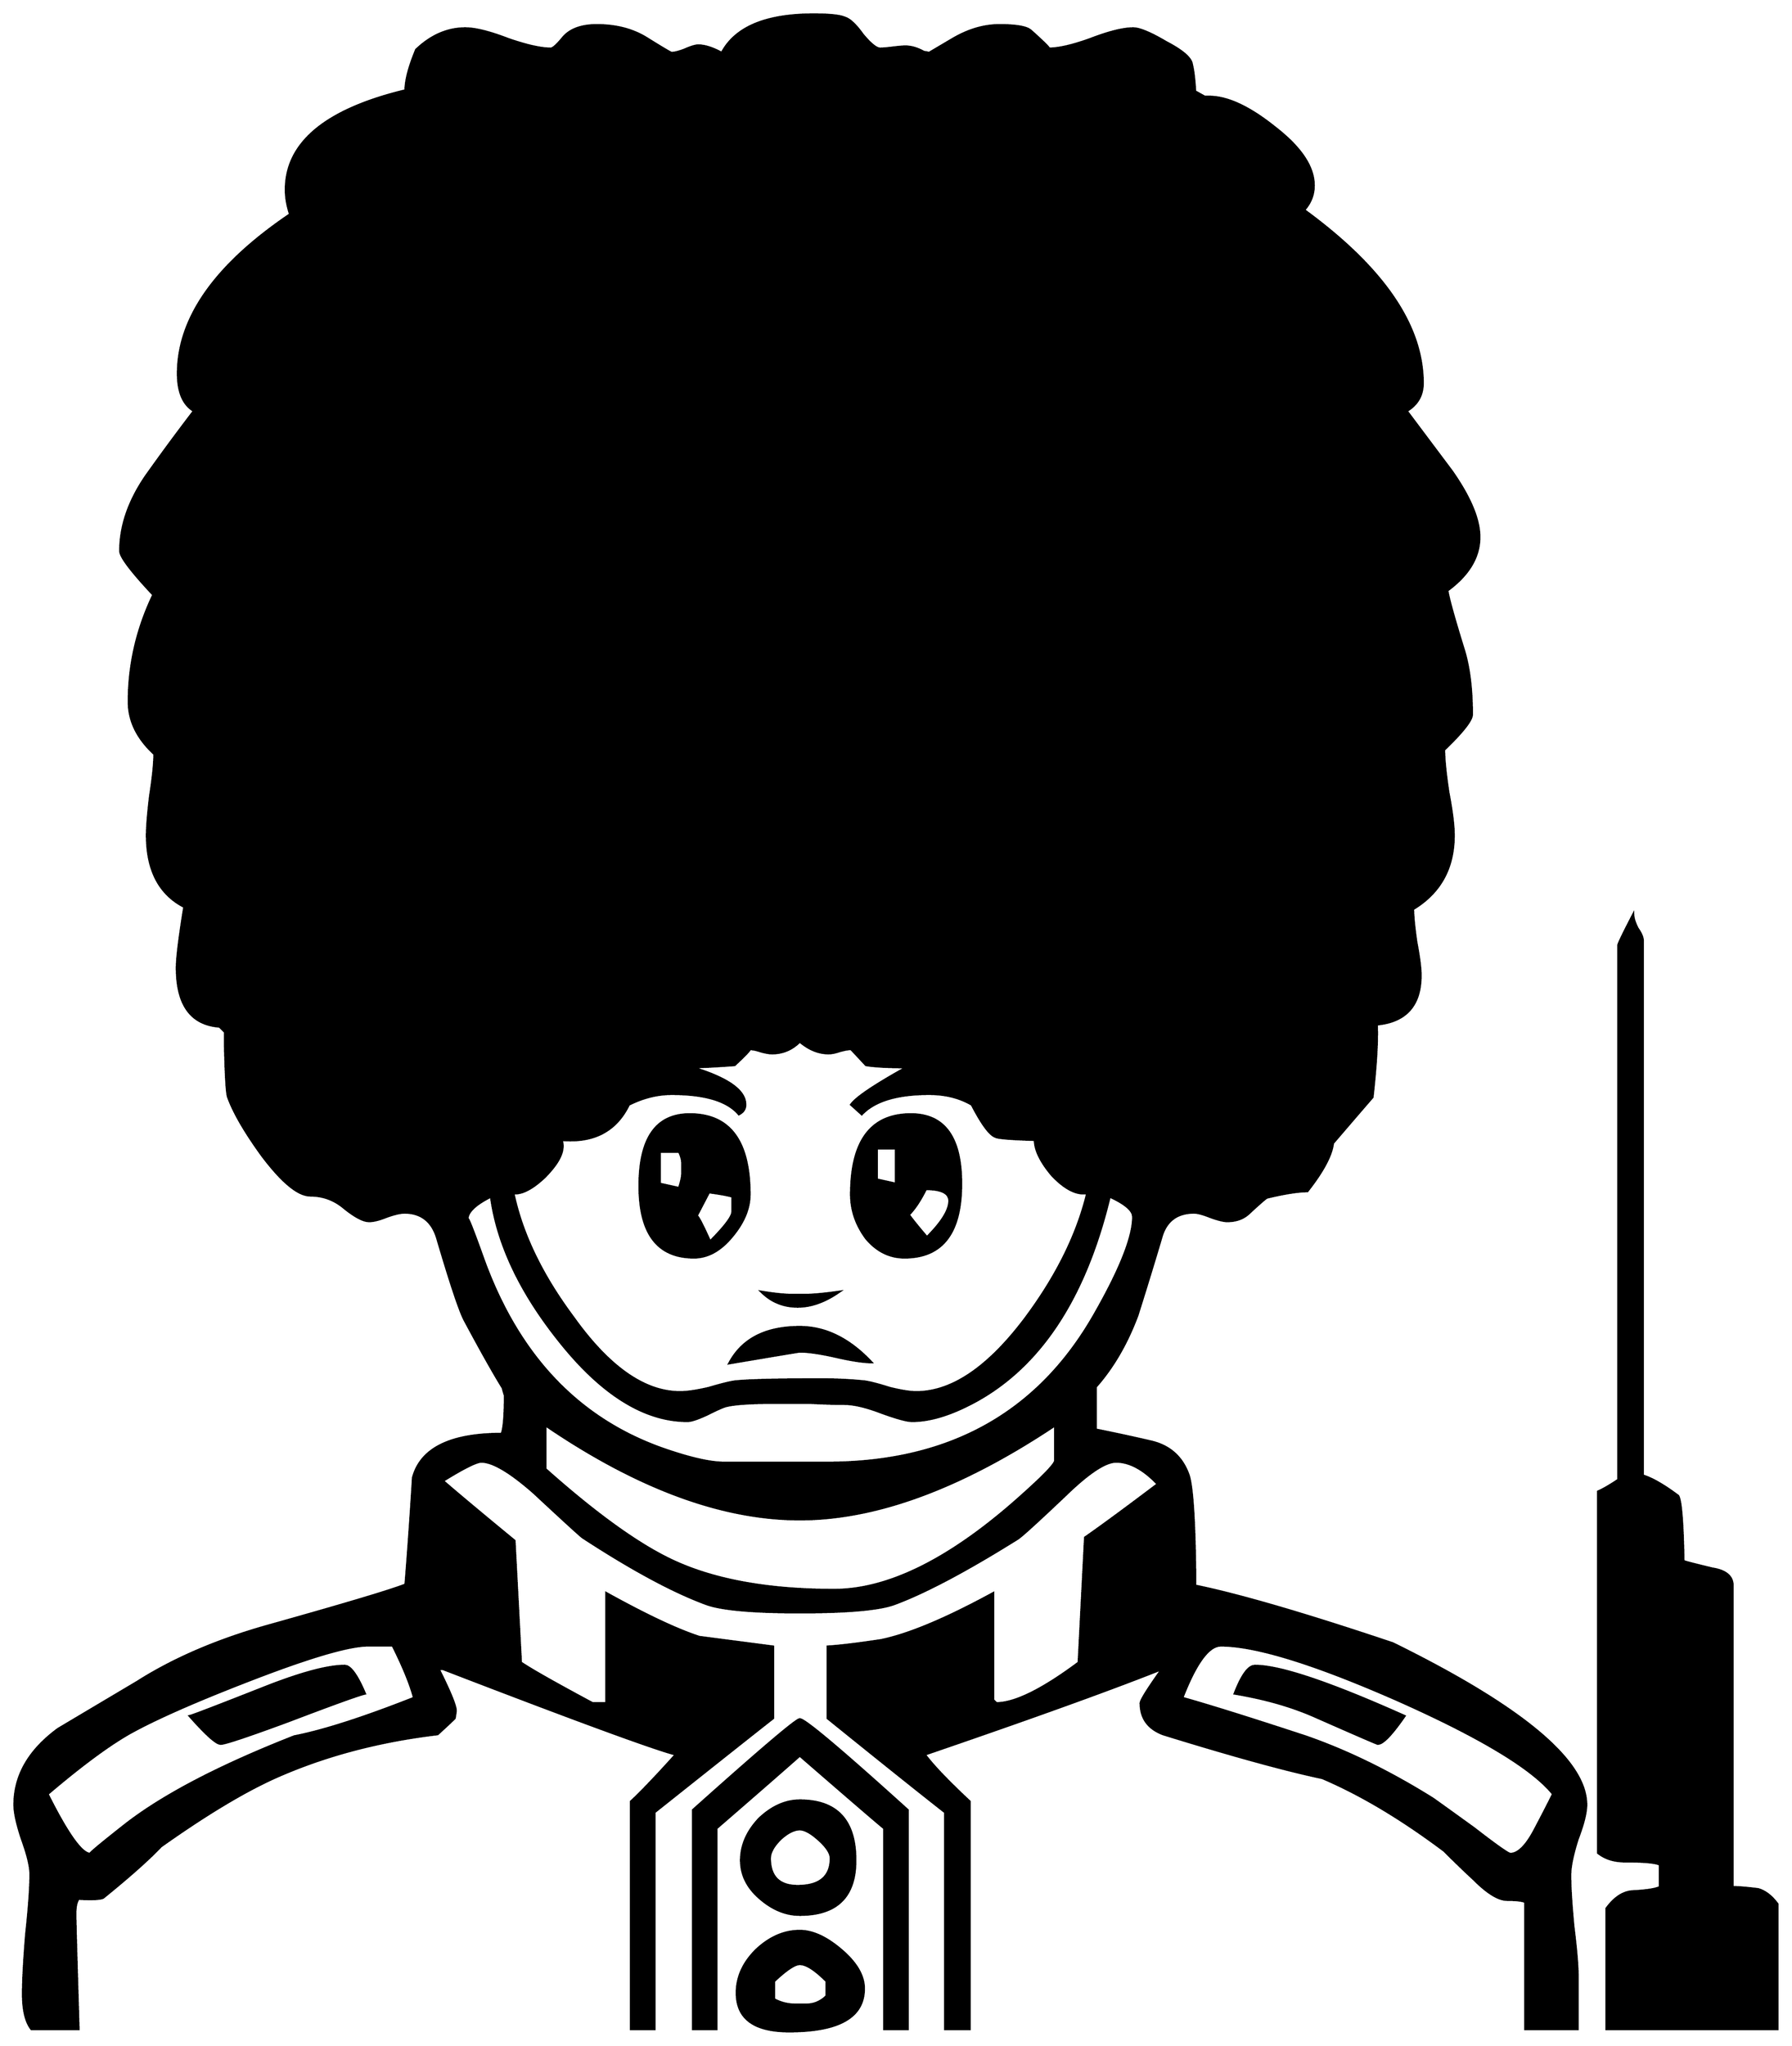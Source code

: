 


\begin{tikzpicture}[y=0.80pt, x=0.80pt, yscale=-1.0, xscale=1.0, inner sep=0pt, outer sep=0pt]
\begin{scope}[shift={(100.0,1711.0)},nonzero rule]
  \path[draw=.,fill=.,line width=1.600pt] (1732.0,354.0) --
    (1572.0,354.0) -- (1572.0,241.0) .. controls (1579.333,231.0)
    and (1587.333,225.667) .. (1596.0,225.0) .. controls
    (1609.333,224.333) and (1618.0,223.0) .. (1622.0,221.0) --
    (1622.0,200.0) .. controls (1618.0,198.0) and (1607.0,197.0)
    .. (1589.0,197.0) .. controls (1579.0,197.0) and
    (1570.667,194.333) .. (1564.0,189.0) -- (1564.0,-149.0) ..
    controls (1568.667,-151.0) and (1575.0,-154.667) ..
    (1583.0,-160.0) -- (1583.0,-660.0) .. controls
    (1583.0,-661.333) and (1587.667,-671.0) .. (1597.0,-689.0) ..
    controls (1597.0,-685.667) and (1598.333,-681.333) ..
    (1601.0,-676.0) .. controls (1604.333,-671.333) and
    (1606.0,-667.333) .. (1606.0,-664.0) -- (1606.0,-164.0) ..
    controls (1614.667,-161.333) and (1625.667,-155.0) ..
    (1639.0,-145.0) .. controls (1641.667,-141.0) and
    (1643.333,-120.667) .. (1644.0,-84.0) .. controls (1645.333,-83.333)
    and (1654.333,-81.0) .. (1671.0,-77.0) .. controls
    (1683.667,-75.0) and (1690.0,-69.667) .. (1690.0,-61.0) --
    (1690.0,221.0) .. controls (1695.333,221.0) and (1703.333,221.667)
    .. (1714.0,223.0) .. controls (1720.667,225.0) and
    (1726.667,229.667) .. (1732.0,237.0) -- (1732.0,354.0) --
    cycle(1553.0,144.0) .. controls (1553.0,151.333) and
    (1550.333,162.0) .. (1545.0,176.0) .. controls (1540.333,190.667)
    and (1538.0,202.0) .. (1538.0,210.0) .. controls
    (1538.0,220.667) and (1539.0,236.667) .. (1541.0,258.0) ..
    controls (1543.667,279.333) and (1545.0,295.333) .. (1545.0,306.0)
    -- (1545.0,354.0) -- (1496.0,354.0) -- (1496.0,235.0) ..
    controls (1493.333,233.667) and (1487.667,233.0) .. (1479.0,233.0)
    .. controls (1471.0,233.0) and (1460.667,226.667) ..
    (1448.0,214.0) .. controls (1438.667,205.333) and (1429.333,196.333)
    .. (1420.0,187.0) .. controls (1380.0,157.0) and
    (1342.0,134.333) .. (1306.0,119.0) .. controls (1271.333,111.667)
    and (1221.667,98.0) .. (1157.0,78.0) .. controls (1143.0,72.667)
    and (1136.0,63.0) .. (1136.0,49.0) .. controls (1136.0,46.333)
    and (1142.667,35.667) .. (1156.0,17.0) .. controls (1107.333,36.333)
    and (1033.333,63.0) .. (934.0,97.0) .. controls (941.333,107.0)
    and (955.333,121.667) .. (976.0,141.0) -- (976.0,354.0) --
    (953.0,354.0) -- (953.0,151.0) .. controls (928.333,131.667) and
    (891.667,102.333) .. (843.0,63.0) -- (843.0,-4.0) .. controls
    (854.333,-4.667) and (871.0,-6.667) .. (893.0,-10.0) .. controls
    (919.0,-15.333) and (954.0,-30.0) .. (998.0,-54.0) --
    (998.0,46.0) -- (1001.0,49.0) .. controls (1018.333,49.0) and
    (1044.0,36.333) .. (1078.0,11.0) .. controls (1079.333,-15.0)
    and (1081.333,-54.0) .. (1084.0,-106.0) .. controls
    (1099.333,-116.667) and (1122.0,-133.333) .. (1152.0,-156.0) ..
    controls (1138.667,-170.0) and (1125.667,-177.0) ..
    (1113.0,-177.0) .. controls (1103.0,-177.0) and
    (1087.333,-166.667) .. (1066.0,-146.0) .. controls
    (1040.0,-121.333) and (1025.0,-107.667) .. (1021.0,-105.0) ..
    controls (973.0,-75.0) and (934.667,-54.667) .. (906.0,-44.0) ..
    controls (892.0,-38.667) and (862.333,-36.0) .. (817.0,-36.0) ..
    controls (772.333,-36.0) and (743.0,-38.667) .. (729.0,-44.0) ..
    controls (698.333,-55.333) and (660.0,-76.0) .. (614.0,-106.0)
    .. controls (612.0,-107.333) and (596.667,-121.333) ..
    (568.0,-148.0) .. controls (546.0,-167.333) and (529.667,-177.0)
    .. (519.0,-177.0) .. controls (514.333,-177.0) and
    (502.333,-171.0) .. (483.0,-159.0) .. controls (497.667,-146.333)
    and (520.0,-127.667) .. (550.0,-103.0) .. controls
    (551.333,-77.667) and (553.333,-39.667) .. (556.0,11.0) .. controls
    (564.667,17.0) and (587.0,29.667) .. (623.0,49.0) --
    (636.0,49.0) -- (636.0,-54.0) .. controls (673.333,-33.333) and
    (702.333,-19.667) .. (723.0,-13.0) .. controls (738.333,-11.0) and
    (761.333,-8.0) .. (792.0,-4.0) -- (792.0,63.0) .. controls
    (776.667,75.0) and (739.667,104.333) .. (681.0,151.0) --
    (681.0,354.0) -- (659.0,354.0) -- (659.0,141.0) .. controls
    (669.0,131.667) and (683.0,117.0) .. (701.0,97.0) .. controls
    (680.333,91.667) and (607.667,65.0) .. (483.0,17.0) --
    (479.0,17.0) .. controls (489.667,38.333) and (495.0,51.333) ..
    (495.0,56.0) .. controls (495.0,56.667) and (494.667,59.0) ..
    (494.0,63.0) .. controls (490.667,66.333) and (485.333,71.333) ..
    (478.0,78.0) .. controls (422.0,84.667) and (371.0,98.333) ..
    (325.0,119.0) .. controls (295.667,132.333) and (260.333,153.667) ..
    (219.0,183.0) .. controls (207.667,195.0) and (189.667,211.0) ..
    (165.0,231.0) .. controls (162.333,232.333) and (154.667,232.667) ..
    (142.0,232.0) .. controls (140.0,234.667) and (139.0,239.333) ..
    (139.0,246.0) .. controls (139.0,252.0) and (140.0,288.0) ..
    (142.0,354.0) -- (98.0,354.0) .. controls (92.667,347.333) and
    (90.0,336.333) .. (90.0,321.0) .. controls (90.0,308.333) and
    (91.0,289.667) .. (93.0,265.0) .. controls (95.667,240.333) and
    (97.0,221.667) .. (97.0,209.0) .. controls (97.0,201.667) and
    (94.333,190.667) .. (89.0,176.0) .. controls (84.333,162.0) and
    (82.0,151.333) .. (82.0,144.0) .. controls (82.0,116.667) and
    (95.667,93.0) .. (123.0,73.0) .. controls (147.667,58.333) and
    (172.333,43.667) .. (197.0,29.0) .. controls (231.667,7.0) and
    (273.0,-10.667) .. (321.0,-24.0) .. controls (392.333,-44.0) and
    (434.667,-56.667) .. (448.0,-62.0) .. controls (450.667,-95.333) and
    (453.0,-128.667) .. (455.0,-162.0) .. controls (462.333,-189.333)
    and (490.0,-203.0) .. (538.0,-203.0) .. controls
    (540.0,-207.667) and (541.0,-219.667) .. (541.0,-239.0) ..
    controls (540.333,-241.0) and (539.667,-243.333) .. (539.0,-246.0)
    .. controls (530.333,-260.0) and (518.333,-281.333) ..
    (503.0,-310.0) .. controls (498.333,-319.333) and (490.0,-344.333)
    .. (478.0,-385.0) .. controls (473.333,-401.667) and
    (463.0,-410.0) .. (447.0,-410.0) .. controls (443.0,-410.0)
    and (437.333,-408.667) .. (430.0,-406.0) .. controls
    (423.333,-403.333) and (418.0,-402.0) .. (414.0,-402.0) ..
    controls (408.667,-402.0) and (401.0,-406.0) .. (391.0,-414.0)
    .. controls (381.667,-422.0) and (371.0,-426.0) ..
    (359.0,-426.0) .. controls (347.667,-426.0) and (332.667,-438.333)
    .. (314.0,-463.0) .. controls (298.0,-485.0) and
    (287.333,-503.333) .. (282.0,-518.0) .. controls (280.667,-521.333)
    and (279.667,-538.0) .. (279.0,-568.0) -- (279.0,-579.0) --
    (274.0,-584.0) .. controls (247.333,-586.0) and (234.0,-604.333)
    .. (234.0,-639.0) .. controls (234.0,-648.333) and
    (236.333,-667.333) .. (241.0,-696.0) .. controls (217.667,-708.0)
    and (206.0,-730.333) .. (206.0,-763.0) .. controls
    (206.0,-771.0) and (207.0,-783.333) .. (209.0,-800.0) ..
    controls (211.667,-817.333) and (213.0,-830.333) .. (213.0,-839.0)
    .. controls (197.0,-853.667) and (189.0,-870.0) ..
    (189.0,-888.0) .. controls (189.0,-922.667) and (196.667,-956.0)
    .. (212.0,-988.0) .. controls (191.333,-1010.0) and
    (181.0,-1023.667) .. (181.0,-1029.0) .. controls
    (181.0,-1052.333) and (189.0,-1075.667) .. (205.0,-1099.0) ..
    controls (219.667,-1119.667) and (234.667,-1140.0) ..
    (250.0,-1160.0) .. controls (240.0,-1166.0) and
    (235.0,-1177.667) .. (235.0,-1195.0) .. controls
    (235.0,-1247.0) and (270.0,-1296.667) .. (340.0,-1344.0) ..
    controls (337.333,-1352.0) and (336.0,-1359.667) ..
    (336.0,-1367.0) .. controls (336.0,-1411.0) and
    (373.333,-1442.0) .. (448.0,-1460.0) .. controls
    (448.0,-1469.333) and (451.333,-1482.0) .. (458.0,-1498.0) ..
    controls (472.0,-1511.333) and (487.333,-1518.0) ..
    (504.0,-1518.0) .. controls (513.333,-1518.0) and
    (526.667,-1514.667) .. (544.0,-1508.0) .. controls
    (561.333,-1502.0) and (574.667,-1499.0) .. (584.0,-1499.0) ..
    controls (586.0,-1499.0) and (590.0,-1502.667) ..
    (596.0,-1510.0) .. controls (602.667,-1517.333) and
    (613.0,-1521.0) .. (627.0,-1521.0) .. controls
    (645.667,-1521.0) and (661.667,-1516.667) .. (675.0,-1508.0) ..
    controls (689.0,-1499.333) and (696.333,-1495.0) ..
    (697.0,-1495.0) .. controls (699.667,-1495.0) and
    (703.667,-1496.0) .. (709.0,-1498.0) .. controls
    (715.0,-1500.667) and (719.333,-1502.0) .. (722.0,-1502.0) ..
    controls (728.0,-1502.0) and (735.333,-1499.667) ..
    (744.0,-1495.0) .. controls (756.667,-1519.0) and
    (785.333,-1531.0) .. (830.0,-1531.0) .. controls
    (844.667,-1531.0) and (854.333,-1530.0) .. (859.0,-1528.0) ..
    controls (863.667,-1526.667) and (869.333,-1521.333) ..
    (876.0,-1512.0) .. controls (883.333,-1503.333) and
    (888.667,-1499.0) .. (892.0,-1499.0) .. controls
    (894.667,-1499.0) and (898.667,-1499.333) .. (904.0,-1500.0) ..
    controls (909.333,-1500.667) and (913.333,-1501.0) ..
    (916.0,-1501.0) .. controls (921.333,-1501.0) and
    (927.0,-1499.333) .. (933.0,-1496.0) -- (932.0,-1496.0) ..
    controls (933.333,-1496.0) and (935.333,-1495.667) ..
    (938.0,-1495.0) .. controls (938.0,-1495.0) and
    (945.333,-1499.333) .. (960.0,-1508.0) .. controls
    (974.667,-1516.667) and (989.333,-1521.0) .. (1004.0,-1521.0) ..
    controls (1019.333,-1521.0) and (1029.0,-1519.333) ..
    (1033.0,-1516.0) .. controls (1045.667,-1504.667) and
    (1051.333,-1499.0) .. (1050.0,-1499.0) .. controls
    (1059.333,-1499.0) and (1072.333,-1502.0) .. (1089.0,-1508.0) ..
    controls (1106.333,-1514.667) and (1119.667,-1518.0) ..
    (1129.0,-1518.0) .. controls (1135.0,-1518.0) and
    (1145.333,-1513.667) .. (1160.0,-1505.0) .. controls
    (1175.333,-1497.0) and (1183.333,-1490.0) .. (1184.0,-1484.0) ..
    controls (1185.333,-1478.667) and (1186.333,-1470.333) ..
    (1187.0,-1459.0) -- (1196.0,-1454.0) -- (1200.0,-1454.0) ..
    controls (1217.333,-1454.0) and (1238.0,-1444.333) ..
    (1262.0,-1425.0) .. controls (1286.0,-1406.333) and
    (1298.0,-1388.333) .. (1298.0,-1371.0) .. controls
    (1298.0,-1362.333) and (1295.0,-1354.667) .. (1289.0,-1348.0) ..
    controls (1363.0,-1294.0) and (1400.0,-1240.0) ..
    (1400.0,-1186.0) .. controls (1400.0,-1174.667) and
    (1395.0,-1166.0) .. (1385.0,-1160.0) .. controls
    (1399.0,-1141.333) and (1413.0,-1122.667) .. (1427.0,-1104.0) ..
    controls (1444.333,-1079.333) and (1453.0,-1058.667) ..
    (1453.0,-1042.0) .. controls (1453.0,-1023.333) and
    (1443.0,-1006.667) .. (1423.0,-992.0) .. controls
    (1424.333,-984.0) and (1429.333,-966.0) .. (1438.0,-938.0) ..
    controls (1443.333,-921.333) and (1446.0,-900.667) ..
    (1446.0,-876.0) .. controls (1446.0,-870.667) and
    (1437.333,-859.667) .. (1420.0,-843.0) .. controls
    (1420.0,-834.333) and (1421.333,-821.0) .. (1424.0,-803.0) ..
    controls (1427.333,-785.667) and (1429.0,-772.333) ..
    (1429.0,-763.0) .. controls (1429.0,-732.333) and
    (1416.333,-709.333) .. (1391.0,-694.0) .. controls
    (1391.0,-687.333) and (1392.0,-677.0) .. (1394.0,-663.0) ..
    controls (1396.667,-649.0) and (1398.0,-638.667) ..
    (1398.0,-632.0) .. controls (1398.0,-604.0) and
    (1384.333,-588.667) .. (1357.0,-586.0) .. controls
    (1357.667,-570.667) and (1356.333,-548.0) .. (1353.0,-518.0) ..
    controls (1344.333,-508.0) and (1332.0,-493.667) ..
    (1316.0,-475.0) .. controls (1314.667,-463.667) and
    (1306.667,-448.667) .. (1292.0,-430.0) .. controls
    (1283.333,-430.0) and (1270.667,-428.0) .. (1254.0,-424.0) ..
    controls (1252.0,-422.667) and (1246.667,-418.0) ..
    (1238.0,-410.0) .. controls (1232.667,-404.667) and
    (1225.667,-402.0) .. (1217.0,-402.0) .. controls
    (1213.667,-402.0) and (1208.333,-403.333) .. (1201.0,-406.0) ..
    controls (1194.333,-408.667) and (1189.333,-410.0) ..
    (1186.0,-410.0) .. controls (1170.667,-410.0) and
    (1160.667,-403.0) .. (1156.0,-389.0) .. controls
    (1148.667,-364.333) and (1141.0,-339.333) .. (1133.0,-314.0) ..
    controls (1123.0,-287.333) and (1110.0,-265.0) ..
    (1094.0,-247.0) -- (1094.0,-207.0) .. controls
    (1110.667,-203.667) and (1127.667,-200.0) .. (1145.0,-196.0) ..
    controls (1163.0,-192.0) and (1175.0,-181.333) ..
    (1181.0,-164.0) .. controls (1184.333,-153.333) and
    (1186.333,-124.0) .. (1187.0,-76.0) -- (1187.0,-61.0) ..
    controls (1229.0,-52.333) and (1290.667,-34.333) .. (1372.0,-7.0)
    .. controls (1492.667,52.333) and (1553.0,102.667) ..
    (1553.0,144.0) -- cycle(869.0,196.0) .. controls
    (869.0,230.0) and (851.667,247.0) .. (817.0,247.0) .. controls
    (803.667,247.0) and (791.0,241.667) .. (779.0,231.0) .. controls
    (767.667,221.0) and (762.0,209.333) .. (762.0,196.0) .. controls
    (762.0,182.0) and (767.667,169.0) .. (779.0,157.0) .. controls
    (791.0,145.667) and (803.667,140.0) .. (817.0,140.0) .. controls
    (851.667,140.0) and (869.0,158.667) .. (869.0,196.0) --
    cycle(918.0,354.0) -- (896.0,354.0) -- (896.0,166.0) ..
    controls (888.667,160.0) and (862.333,137.333) .. (817.0,98.0) ..
    controls (799.667,113.333) and (773.667,136.0) .. (739.0,166.0) --
    (739.0,354.0) -- (717.0,354.0) -- (717.0,149.0) .. controls
    (780.333,92.333) and (813.667,64.0) .. (817.0,64.0) .. controls
    (821.667,64.0) and (855.333,92.333) .. (918.0,149.0) --
    (918.0,354.0) -- cycle(877.0,316.0) .. controls
    (877.0,342.667) and (853.667,356.0) .. (807.0,356.0) .. controls
    (774.333,356.0) and (758.0,344.0) .. (758.0,320.0) .. controls
    (758.0,305.333) and (764.0,292.0) .. (776.0,280.0) .. controls
    (788.667,268.0) and (802.333,262.0) .. (817.0,262.0) .. controls
    (829.0,262.0) and (842.0,268.0) .. (856.0,280.0) .. controls
    (870.0,292.0) and (877.0,304.0) .. (877.0,316.0) --
    cycle(1522.0,134.0) .. controls (1502.667,110.0) and
    (1454.0,80.667) .. (1376.0,46.0) .. controls (1298.667,12.0) and
    (1243.667,-5.0) .. (1211.0,-5.0) .. controls (1199.667,-5.0) and
    (1187.667,11.333) .. (1175.0,44.0) .. controls (1201.0,51.333) and
    (1239.333,63.333) .. (1290.0,80.0) .. controls (1328.667,93.333) and
    (1368.333,112.667) .. (1409.0,138.0) .. controls (1411.0,139.333)
    and (1424.0,148.667) .. (1448.0,166.0) .. controls
    (1468.667,182.0) and (1480.0,190.0) .. (1482.0,190.0) ..
    controls (1489.333,190.0) and (1497.0,182.333) .. (1505.0,167.0)
    .. controls (1511.0,155.667) and (1516.667,144.667) ..
    (1522.0,134.0) -- cycle(1086.0,-428.0) -- (1084.0,-428.0) ..
    controls (1074.667,-427.333) and (1064.333,-433.0) ..
    (1053.0,-445.0) .. controls (1042.333,-457.667) and
    (1037.0,-468.667) .. (1037.0,-478.0) .. controls
    (1014.333,-478.667) and (1002.0,-479.667) .. (1000.0,-481.0) ..
    controls (994.667,-483.0) and (987.333,-493.0) .. (978.0,-511.0)
    .. controls (966.667,-517.667) and (953.333,-521.0) ..
    (938.0,-521.0) .. controls (908.0,-521.0) and (887.0,-514.667)
    .. (875.0,-502.0) -- (865.0,-511.0) .. controls
    (869.667,-517.667) and (887.0,-529.333) .. (917.0,-546.0) ..
    controls (899.667,-546.0) and (887.0,-546.667) .. (879.0,-548.0)
    .. controls (869.667,-558.0) and (865.0,-563.0) ..
    (865.0,-563.0) .. controls (862.333,-563.0) and (858.667,-562.333)
    .. (854.0,-561.0) .. controls (850.0,-559.667) and
    (846.667,-559.0) .. (844.0,-559.0) .. controls (834.667,-559.0)
    and (825.667,-562.667) .. (817.0,-570.0) .. controls
    (809.667,-562.667) and (801.0,-559.0) .. (791.0,-559.0) ..
    controls (788.333,-559.0) and (784.667,-559.667) .. (780.0,-561.0)
    .. controls (776.0,-562.333) and (772.667,-563.0) ..
    (770.0,-563.0) .. controls (771.333,-563.0) and (766.667,-558.0)
    .. (756.0,-548.0) .. controls (737.333,-546.667) and
    (724.0,-546.0) .. (716.0,-546.0) .. controls (749.333,-536.0)
    and (766.0,-524.333) .. (766.0,-511.0) .. controls
    (766.0,-507.0) and (764.0,-504.0) .. (760.0,-502.0) ..
    controls (749.333,-514.667) and (728.333,-521.0) .. (697.0,-521.0)
    .. controls (683.667,-521.0) and (670.333,-517.667) ..
    (657.0,-511.0) .. controls (645.0,-486.333) and (624.0,-475.333)
    .. (594.0,-478.0) .. controls (594.667,-476.667) and
    (595.0,-474.667) .. (595.0,-472.0) .. controls (595.0,-464.0)
    and (589.333,-454.333) .. (578.0,-443.0) .. controls
    (566.667,-432.333) and (557.0,-427.333) .. (549.0,-428.0) ..
    controls (557.0,-390.0) and (575.667,-351.333) .. (605.0,-312.0)
    .. controls (638.333,-265.333) and (671.667,-242.0) ..
    (705.0,-242.0) .. controls (711.667,-242.0) and (720.667,-243.333)
    .. (732.0,-246.0) .. controls (743.333,-249.333) and
    (751.333,-251.333) .. (756.0,-252.0) .. controls (768.0,-253.333)
    and (795.0,-254.0) .. (837.0,-254.0) .. controls
    (851.667,-254.0) and (865.333,-253.333) .. (878.0,-252.0) ..
    controls (882.667,-251.333) and (890.333,-249.333) .. (901.0,-246.0)
    .. controls (911.667,-243.333) and (920.0,-242.0) ..
    (926.0,-242.0) .. controls (959.333,-242.0) and (993.333,-265.0)
    .. (1028.0,-311.0) .. controls (1057.333,-350.333) and
    (1076.667,-389.333) .. (1086.0,-428.0) -- cycle(1129.0,-406.0)
    .. controls (1129.0,-412.0) and (1121.667,-418.333) ..
    (1107.0,-425.0) .. controls (1083.667,-328.333) and
    (1040.333,-263.667) .. (977.0,-231.0) .. controls (956.333,-220.333)
    and (938.0,-215.0) .. (922.0,-215.0) .. controls
    (917.333,-215.0) and (907.667,-217.667) .. (893.0,-223.0) ..
    controls (879.0,-228.333) and (867.667,-231.0) .. (859.0,-231.0)
    .. controls (851.0,-231.0) and (840.0,-231.333) ..
    (826.0,-232.0) .. controls (812.0,-232.0) and (801.333,-232.0)
    .. (794.0,-232.0) .. controls (771.333,-232.0) and
    (756.0,-231.0) .. (748.0,-229.0) .. controls (745.333,-228.333)
    and (739.333,-225.667) .. (730.0,-221.0) .. controls
    (721.333,-217.0) and (715.333,-215.0) .. (712.0,-215.0) ..
    controls (671.333,-215.0) and (631.0,-240.333) .. (591.0,-291.0)
    .. controls (555.0,-336.333) and (534.0,-381.0) ..
    (528.0,-425.0) .. controls (513.333,-417.667) and (506.0,-410.667)
    .. (506.0,-404.0) .. controls (506.0,-406.667) and
    (510.667,-395.0) .. (520.0,-369.0) .. controls (553.333,-275.0)
    and (611.667,-214.333) .. (695.0,-187.0) .. controls
    (717.0,-179.667) and (734.0,-176.0) .. (746.0,-176.0) --
    (843.0,-176.0) .. controls (957.0,-176.0) and
    (1040.333,-222.333) .. (1093.0,-315.0) .. controls
    (1117.0,-357.0) and (1129.0,-387.333) .. (1129.0,-406.0) --
    cycle(1056.0,-178.0) -- (1056.0,-211.0) .. controls
    (968.0,-152.333) and (888.333,-123.0) .. (817.0,-123.0) ..
    controls (744.333,-123.0) and (665.0,-152.333) .. (579.0,-211.0)
    -- (579.0,-170.0) .. controls (627.667,-126.667) and
    (668.333,-97.667) .. (701.0,-83.0) .. controls (739.667,-65.667) and
    (789.0,-57.0) .. (849.0,-57.0) .. controls (899.667,-57.0) and
    (957.0,-85.333) .. (1021.0,-142.0) .. controls (1044.333,-162.667)
    and (1056.0,-174.667) .. (1056.0,-178.0) -- cycle(846.0,194.0)
    .. controls (846.0,189.333) and (842.333,183.667) .. (835.0,177.0)
    .. controls (827.667,170.333) and (821.667,167.0) .. (817.0,167.0)
    .. controls (811.667,167.0) and (805.667,170.0) .. (799.0,176.0)
    .. controls (792.333,182.667) and (789.0,188.667) .. (789.0,194.0)
    .. controls (789.0,211.333) and (797.667,220.0) .. (815.0,220.0)
    .. controls (835.667,220.0) and (846.0,211.333) .. (846.0,194.0)
    -- cycle(842.0,323.0) -- (842.0,309.0) .. controls
    (831.333,298.333) and (823.0,293.0) .. (817.0,293.0) .. controls
    (812.333,293.0) and (804.333,298.333) .. (793.0,309.0) --
    (793.0,326.0) .. controls (799.0,329.333) and (805.667,331.0) ..
    (813.0,331.0) -- (823.0,331.0) .. controls (830.333,331.0) and
    (836.667,328.333) .. (842.0,323.0) -- cycle(456.0,44.0) ..
    controls (452.667,31.333) and (446.0,15.0) .. (436.0,-5.0) --
    (413.0,-5.0) .. controls (395.0,-5.0) and (357.667,6.0) ..
    (301.0,28.0) .. controls (251.0,47.333) and (214.0,63.667) ..
    (190.0,77.0) .. controls (170.0,88.333) and (144.333,107.333) ..
    (113.0,134.0) .. controls (131.667,171.333) and (145.0,190.0) ..
    (153.0,190.0) .. controls (151.667,190.0) and (162.0,181.333) ..
    (184.0,164.0) .. controls (219.333,136.0) and (272.667,108.0) ..
    (344.0,80.0) .. controls (371.333,74.667) and (408.667,62.667) ..
    (456.0,44.0) -- cycle(968.0,-437.0) .. controls
    (968.0,-391.0) and (950.333,-368.0) .. (915.0,-368.0) ..
    controls (901.0,-368.0) and (889.0,-374.0) .. (879.0,-386.0)
    .. controls (869.667,-398.667) and (865.0,-412.333) ..
    (865.0,-427.0) .. controls (865.0,-477.0) and (883.667,-502.0)
    .. (921.0,-502.0) .. controls (952.333,-502.0) and
    (968.0,-480.333) .. (968.0,-437.0) -- cycle(1383.0,61.0) ..
    controls (1371.0,78.333) and (1362.667,87.0) .. (1358.0,87.0) ..
    controls (1357.333,87.0) and (1337.333,78.333) .. (1298.0,61.0) ..
    controls (1276.667,51.667) and (1252.0,44.667) .. (1224.0,40.0) ..
    controls (1230.667,22.667) and (1237.0,14.0) .. (1243.0,14.0) ..
    controls (1266.333,14.0) and (1313.0,29.667) .. (1383.0,61.0) --
    cycle(770.0,-427.0) .. controls (770.0,-413.667) and
    (764.333,-400.333) .. (753.0,-387.0) .. controls (742.333,-374.333)
    and (730.667,-368.0) .. (718.0,-368.0) .. controls
    (684.0,-368.0) and (667.0,-390.333) .. (667.0,-435.0) ..
    controls (667.0,-479.667) and (682.667,-502.0) .. (714.0,-502.0)
    .. controls (751.333,-502.0) and (770.0,-477.0) ..
    (770.0,-427.0) -- cycle(854.0,-336.0) .. controls
    (840.667,-326.667) and (827.667,-322.0) .. (815.0,-322.0) ..
    controls (801.667,-322.0) and (790.333,-326.667) .. (781.0,-336.0)
    .. controls (793.0,-334.0) and (803.0,-333.0) ..
    (811.0,-333.0) -- (821.0,-333.0) .. controls (829.0,-333.0)
    and (840.0,-334.0) .. (854.0,-336.0) -- cycle(884.0,-270.0)
    .. controls (876.667,-270.0) and (865.667,-271.667) ..
    (851.0,-275.0) .. controls (836.333,-278.333) and (825.0,-280.0)
    .. (817.0,-280.0) .. controls (816.333,-280.0) and
    (794.333,-276.333) .. (751.0,-269.0) .. controls (763.0,-291.667)
    and (785.0,-303.0) .. (817.0,-303.0) .. controls
    (841.0,-303.0) and (863.333,-292.0) .. (884.0,-270.0) --
    cycle(410.0,40.0) .. controls (404.0,41.333) and (380.0,50.0)
    .. (338.0,66.0) .. controls (300.0,80.0) and (279.0,87.0) ..
    (275.0,87.0) .. controls (271.0,87.0) and (261.333,78.333) ..
    (246.0,61.0) .. controls (247.333,61.0) and (271.667,51.667) ..
    (319.0,33.0) .. controls (351.667,20.333) and (375.667,14.0) ..
    (391.0,14.0) .. controls (396.333,14.0) and (402.667,22.667) ..
    (410.0,40.0) -- cycle(907.0,-437.0) -- (907.0,-470.0) --
    (889.0,-470.0) -- (889.0,-441.0) -- (907.0,-437.0) --
    cycle(957.0,-421.0) .. controls (957.0,-428.333) and
    (949.667,-432.0) .. (935.0,-432.0) .. controls (929.667,-421.333)
    and (924.333,-413.333) .. (919.0,-408.0) .. controls
    (922.333,-403.333) and (928.0,-396.333) .. (936.0,-387.0) ..
    controls (950.0,-401.0) and (957.0,-412.333) .. (957.0,-421.0)
    -- cycle(707.0,-447.0) -- (707.0,-456.0) .. controls
    (707.0,-459.333) and (706.0,-463.0) .. (704.0,-467.0) --
    (686.0,-467.0) -- (686.0,-437.0) -- (704.0,-433.0) ..
    controls (706.0,-439.0) and (707.0,-443.667) .. (707.0,-447.0)
    -- cycle(754.0,-411.0) -- (754.0,-425.0) .. controls
    (749.333,-426.333) and (742.0,-427.667) .. (732.0,-429.0) ..
    controls (724.0,-413.667) and (720.0,-406.0) .. (720.0,-406.0)
    .. controls (720.0,-410.0) and (724.333,-402.333) ..
    (733.0,-383.0) .. controls (747.0,-397.0) and (754.0,-406.333)
    .. (754.0,-411.0) -- cycle;
\end{scope}

\end{tikzpicture}

